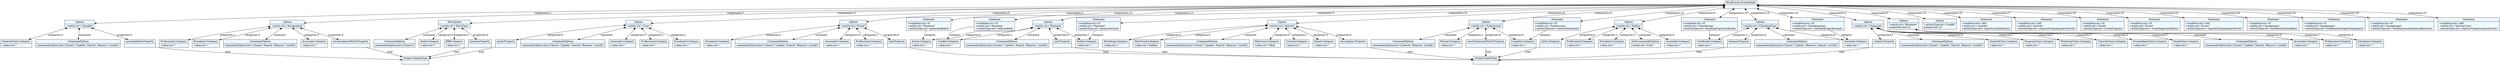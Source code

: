 
    digraph xtext {
    fontname = "Bitstream Vera Sans"
    fontsize = 8
    node[
        shape=record,
        style=filled,
        fillcolor=aliceblue
    ]
    nodesep = 0.3
    edge[dir=black,arrowtail=empty]


4353264664 -> 4353346248 [label="components:0" arrowtail=diamond dir=both]
4353346248 -> 4353345296 [label="properties:0" arrowtail=diamond dir=both]
4353345296 -> 4341619456 [label="type" ]
4341619456[label="{integer:SimpleType|}"]
4353345296[label="{email:Property|}"]
4353346248 -> 4353343672 [label="command" arrowtail=diamond dir=both]
4353343672[label="{:CommandOption|commandsOption:list=['Insert','Update','Search','Remove','ListAll']\l}"]
4353346248 -> 4353346696 [label="categories:0" arrowtail=diamond dir=both]
4353346696[label="{Associado:Category|+alias:str=''\l}"]
4353346248 -> 4353343728 [label="categories:1" arrowtail=diamond dir=both]
4353343728[label="{Profissional:Category|+alias:str=''\l}"]
4353346248 -> 4353346024 [label="categories:2" arrowtail=diamond dir=both]
4353346024[label="{Estudante:Category|+alias:str=''\l}"]
4353346248[label="{:Option|+entity:str='User'\l}"]
4353264664 -> 4353344736 [label="components:1" arrowtail=diamond dir=both]
4353344736 -> 4353345408 [label="properties:0" arrowtail=diamond dir=both]
4353345408 -> 4341619456 [label="type" ]
4353345408[label="{nacionalidade:Property|}"]
4353344736 -> 4353344344 [label="command" arrowtail=diamond dir=both]
4353344344[label="{:CommandOption|commandsOption:list=['Insert','Update','Search','Remove','ListAll']\l}"]
4353344736 -> 4353516096 [label="categories:0" arrowtail=diamond dir=both]
4353516096[label="{GeneralChair:Category|+alias:str=''\l}"]
4353344736[label="{:Option|+entity:str='Speaker'\l}"]
4353264664 -> 4353347088 [label="components:2" arrowtail=diamond dir=both]
4353347088 -> 4353515984 [label="properties:0" arrowtail=diamond dir=both]
4353515984 -> 4341620184 [label="type" ]
4341620184[label="{string:SimpleType|}"]
4353515984[label="{contato:Property|}"]
4353347088 -> 4353516040 [label="command" arrowtail=diamond dir=both]
4353516040[label="{:CommandOption|commandsOption:list=['Insert','Update','Search','Remove','ListAll']\l}"]
4353347088 -> 4353516376 [label="categories:0" arrowtail=diamond dir=both]
4353516376[label="{GeneralChair:Category|+alias:str=''\l}"]
4353347088 -> 4353516432 [label="categories:1" arrowtail=diamond dir=both]
4353516432[label="{ProgramChair:Category|+alias:str=''\l}"]
4353347088 -> 4353516544 [label="categories:2" arrowtail=diamond dir=both]
4353516544[label="{WorkshopChair:Category|+alias:str=''\l}"]
4353347088 -> 4353516600 [label="categories:3" arrowtail=diamond dir=both]
4353516600[label="{TutorialChair:Category|+alias:str=''\l}"]
4353347088 -> 4353516656 [label="categories:4" arrowtail=diamond dir=both]
4353516656[label="{ProceedingsChair:Category|+alias:str=''\l}"]
4353347088 -> 4353516712 [label="categories:5" arrowtail=diamond dir=both]
4353516712[label="{PanelChair:Category|+alias:str=''\l}"]
4353347088[label="{:Option|+entity:str='Organizer'\l}"]
4353264664 -> 4353343616 [label="components:3" arrowtail=diamond dir=both]
4353343616 -> 4353516768 [label="command" arrowtail=diamond dir=both]
4353516768[label="{:CommandOption|commandsOption:list=['Insert','Update','Search','Remove','ListAll']\l}"]
4353343616 -> 4353516488 [label="categories:0" arrowtail=diamond dir=both]
4353516488[label="{Associado:Category|+alias:str=''\l}"]
4353343616 -> 4353516880 [label="categories:1" arrowtail=diamond dir=both]
4353516880[label="{Profissional:Category|+alias:str=''\l}"]
4353343616 -> 4353516992 [label="categories:2" arrowtail=diamond dir=both]
4353516992[label="{Estudante:Category|+alias:str=''\l}"]
4353343616[label="{:Option|+entity:str='Reviewer'\lproperties:list=[]\l}"]
4353264664 -> 4353515704 [label="components:4" arrowtail=diamond dir=both]
4353515704 -> 4353516152 [label="properties:0" arrowtail=diamond dir=both]
4353516152 -> 4341620184 [label="type" ]
4353516152[label="{link:Property|}"]
4353515704 -> 4353517048 [label="command" arrowtail=diamond dir=both]
4353517048[label="{:CommandOption|commandsOption:list=['Insert','Update','Search','Remove','ListAll']\l}"]
4353515704 -> 4353517216 [label="categories:0" arrowtail=diamond dir=both]
4353517216[label="{Associado:Category|+alias:str=''\l}"]
4353515704 -> 4353517272 [label="categories:1" arrowtail=diamond dir=both]
4353517272[label="{Profissional:Category|+alias:str=''\l}"]
4353515704 -> 4353517384 [label="categories:2" arrowtail=diamond dir=both]
4353517384[label="{Estudante:Category|+alias:str=''\l}"]
4353515704[label="{:Option|+entity:str='Event'\l}"]
4353264664 -> 4353516824 [label="components:5" arrowtail=diamond dir=both]
4353516824 -> 4353517104 [label="properties:0" arrowtail=diamond dir=both]
4353517104 -> 4341620184 [label="type" ]
4353517104[label="{ooii:Property|}"]
4353516824 -> 4353517440 [label="command" arrowtail=diamond dir=both]
4353517440[label="{:CommandOption|commandsOption:list=['Insert','Update','Search','Remove','ListAll']\l}"]
4353516824 -> 4353517608 [label="categories:0" arrowtail=diamond dir=both]
4353517608[label="{Avista:Category|+alias:str=''\l}"]
4353516824 -> 4353517664 [label="categories:1" arrowtail=diamond dir=both]
4353517664[label="{Debito:Category|+alias:str=''\l}"]
4353516824 -> 4353517776 [label="categories:2" arrowtail=diamond dir=both]
4353517776[label="{Credito:Category|+alias:str=''\l}"]
4353516824[label="{:Option|+entity:str='Payment'\l}"]
4353264664 -> 4353516936 [label="components:6" arrowtail=diamond dir=both]
4353516936 -> 4353517496 [label="properties:0" arrowtail=diamond dir=both]
4353517496 -> 4341620184 [label="type" ]
4353517496[label="{description:Property|}"]
4353516936 -> 4353517832 [label="command" arrowtail=diamond dir=both]
4353517832[label="{:CommandOption|commandsOption:list=['Insert','Update','Search','Remove','ListAll']\l}"]
4353516936 -> 4353518000 [label="categories:0" arrowtail=diamond dir=both]
4353518000[label="{MiniCurso:Category|+alias:str='Mini'\l}"]
4353516936 -> 4353518056 [label="categories:1" arrowtail=diamond dir=both]
4353518056[label="{Tutorial:Category|+alias:str=''\l}"]
4353516936 -> 4353518112 [label="categories:2" arrowtail=diamond dir=both]
4353518112[label="{Painel:Category|+alias:str=''\l}"]
4353516936 -> 4353518224 [label="categories:3" arrowtail=diamond dir=both]
4353518224[label="{Workshop:Category|+alias:str=''\l}"]
4353516936 -> 4353518280 [label="categories:4" arrowtail=diamond dir=both]
4353518280[label="{MainTrack:Category|+alias:str='hidden'\l}"]
4353516936[label="{:Option|+entity:str='Activity'\l}"]
4353264664 -> 4353517328 [label="components:7" arrowtail=diamond dir=both]
4353517328 -> 4353517888 [label="properties:0" arrowtail=diamond dir=both]
4353517888 -> 4341619456 [label="type" ]
4353517888[label="{newAssigmentField:Property|}"]
4353517328 -> 4353518336 [label="command" arrowtail=diamond dir=both]
4353518336[label="{:CommandOption|commandsOption:list=['Insert','Search','Remove','ListAll']\l}"]
4353517328 -> 4353518504 [label="categories:0" arrowtail=diamond dir=both]
4353518504[label="{Associado:Category|+alias:str=''\l}"]
4353517328 -> 4353518560 [label="categories:1" arrowtail=diamond dir=both]
4353518560[label="{Profissional:Category|+alias:str=''\l}"]
4353517328 -> 4353518672 [label="categories:2" arrowtail=diamond dir=both]
4353518672[label="{Estudante:Category|+alias:str=''\l}"]
4353517328[label="{:Option|+entity:str='Assignment'\l}"]
4353264664 -> 4353517720 [label="components:8" arrowtail=diamond dir=both]
4353517720 -> 4353518168 [label="properties:0" arrowtail=diamond dir=both]
4353518168 -> 4341620184 [label="type" ]
4353518168[label="{newSubmissionField:Property|}"]
4353517720 -> 4353518728 [label="command" arrowtail=diamond dir=both]
4353518728[label="{:CommandOption|commandsOption:list=['Search','Remove','ListAll']\l}"]
4353517720 -> 4353518896 [label="categories:0" arrowtail=diamond dir=both]
4353518896[label="{Completa:Category|+alias:str=''\l}"]
4353517720 -> 4353518952 [label="categories:1" arrowtail=diamond dir=both]
4353518952[label="{Parcial:Category|+alias:str=''\l}"]
4353517720[label="{:Option|+entity:str='Submission'\l}"]
4353264664 -> 4353518392 [label="components:9" arrowtail=diamond dir=both]
4353518392 -> 4353518784 [label="properties:0" arrowtail=diamond dir=both]
4353518784 -> 4341620184 [label="type" ]
4353518784[label="{lattes:Property|}"]
4353518392 -> 4353519064 [label="command" arrowtail=diamond dir=both]
4353519064[label="{:SubCommandInOption|+entity:str='User'\l}"]
4353518392 -> 4353519288 [label="categories:0" arrowtail=diamond dir=both]
4353519288[label="{Associado:Category|+alias:str=''\l}"]
4353518392 -> 4353519232 [label="categories:1" arrowtail=diamond dir=both]
4353519232[label="{Profissional:Category|+alias:str=''\l}"]
4353518392 -> 4353519400 [label="categories:2" arrowtail=diamond dir=both]
4353519400[label="{Estudante:Category|+alias:str=''\l}"]
4353518392[label="{:Option|+entity:str='Author'\l}"]
4353264664 -> 4353518616 [label="components:10" arrowtail=diamond dir=both]
4353518616 -> 4353519120 [label="properties:0" arrowtail=diamond dir=both]
4353519120 -> 4341620184 [label="type" ]
4353519120[label="{banana:Property|}"]
4353518616 -> 4353519456 [label="command" arrowtail=diamond dir=both]
4353519456[label="{:CommandOption|commandsOption:list=['Insert','Update','Remove','Search','ListAll']\l}"]
4353518616 -> 4353581128 [label="categories:0" arrowtail=diamond dir=both]
4353581128[label="{Atestado:Category|+alias:str=''\l}"]
4353518616 -> 4353581184 [label="categories:1" arrowtail=diamond dir=both]
4353581184[label="{Certificado:Category|+alias:str=''\l}"]
4353518616[label="{:Option|+entity:str='CheckingCopy'\l}"]
4353264664 -> 4353519008 [label="components:11" arrowtail=diamond dir=both]
4353519008 -> 4353581296 [label="properties:0" arrowtail=diamond dir=both]
4353581296 -> 4341619456 [label="type" ]
4353581296[label="{banana:Property|}"]
4353519008 -> 4353519512 [label="command" arrowtail=diamond dir=both]
4353519512[label="{:CommandOption|commandsOption:list=['Insert']\l}"]
4353519008 -> 4353581464 [label="categories:0" arrowtail=diamond dir=both]
4353581464[label="{AAAA:Category|+alias:str=''\l}"]
4353519008 -> 4353581520 [label="categories:1" arrowtail=diamond dir=both]
4353581520[label="{BBB:Category|+alias:str=''\l}"]
4353519008[label="{:NewOption|+entity:str='NewClass'\l}"]
4353264664 -> 4353519344 [label="components:12" arrowtail=diamond dir=both]
4353519344[label="{:Action|+actionType:str='Conflit'\lparams:list=[]\l}"]
4353264664 -> 4353581240 [label="components:13" arrowtail=diamond dir=both]
4353581240 -> 4353517776 [label="category" ]
4353581240[label="{:Statment|+condition:str='if'\l+entity:str='Payment'\l+actionType:str='askCardInfo'\l}"]
4353264664 -> 4353581632 [label="components:14" arrowtail=diamond dir=both]
4353581632 -> 4353517664 [label="category" ]
4353581632[label="{:Statment|+condition:str='if'\l+entity:str='Payment'\l+actionType:str='generateCarne'\l}"]
4353264664 -> 4353581576 [label="components:15" arrowtail=diamond dir=both]
4353581576 -> 4353517608 [label="category" ]
4353581576[label="{:Statment|+condition:str='if'\l+entity:str='Payment'\l+actionType:str='generateBoleto'\l}"]
4353264664 -> 4353581800 [label="components:16" arrowtail=diamond dir=both]
4353581800[label="{:Statment|+condition:str='def'\l+entity:str='Activity'\l+actionType:str='reportsListofAuthors'\l}"]
4353264664 -> 4353581912 [label="components:17" arrowtail=diamond dir=both]
4353581912[label="{:Statment|+condition:str='def'\l+entity:str='Activity'\l+actionType:str='reportsFrequencyperActivity'\l}"]
4353264664 -> 4353581968 [label="components:18" arrowtail=diamond dir=both]
4353581968 -> 4353581128 [label="category" ]
4353581968[label="{:Statment|+condition:str='if'\l+entity:str='CheckingCopy'\l+actionType:str='checkingCopyAtestado'\l}"]
4353264664 -> 4353582024 [label="components:19" arrowtail=diamond dir=both]
4353582024 -> 4353581184 [label="category" ]
4353582024[label="{:Statment|+condition:str='if'\l+entity:str='CheckiCopy'\l+actionType:str='checkingCopyCertificado'\l}"]
4353264664 -> 4353582136 [label="components:20" arrowtail=diamond dir=both]
4353582136[label="{:Statment|+condition:str='if'\l+entity:str='Event'\l+actionType:str='eventProgram'\l}"]
4353264664 -> 4353582248 [label="components:21" arrowtail=diamond dir=both]
4353582248[label="{:Statment|+condition:str='if'\l+entity:str='Event'\l+actionType:str='eventImportantDates'\l}"]
4353264664 -> 4353582304 [label="components:22" arrowtail=diamond dir=both]
4353582304[label="{:Statment|+condition:str='def'\l+entity:str='Event'\l+actionType:str='reportsFrequencyperEvent'\l}"]
4353264664 -> 4353582360 [label="components:23" arrowtail=diamond dir=both]
4353582360 -> 4353518896 [label="category" ]
4353582360[label="{:Statment|+condition:str='if'\l+entity:str='Submission'\l+actionType:str='insertAttachment'\l}"]
4353264664 -> 4353582416 [label="components:24" arrowtail=diamond dir=both]
4353582416[label="{:Statment|+condition:str='if'\l+entity:str='Assignment'\l+actionType:str='notificationsDeadline'\l}"]
4353264664 -> 4353582528 [label="components:25" arrowtail=diamond dir=both]
4353582528[label="{:Statment|+condition:str='if'\l+entity:str='Assignment'\l+actionType:str='notificationsPaperAssignemnt'\l}"]
4353264664 -> 4353582584 [label="components:26" arrowtail=diamond dir=both]
4353582584[label="{:Statment|+condition:str='if'\l+entity:str='Assignment'\l+actionType:str='notificationsAceptanceRejection'\l}"]
4353264664 -> 4353582640 [label="components:27" arrowtail=diamond dir=both]
4353582640[label="{:Statment|+condition:str='def'\l+entity:str='ActivityUser'\l+actionType:str='reportsFrequencyperActivity'\l}"]
4353264664[label="{RiseEvents:EventModel|}"]

}

